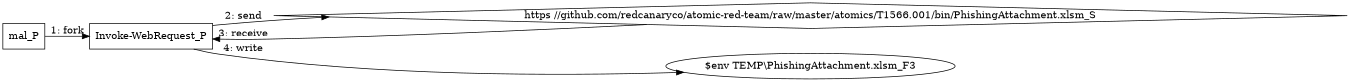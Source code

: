 digraph "T1566.001" {
rankdir="LR"
size="9"
fixedsize="false"
splines="true"
nodesep=0.3
ranksep=0
fontsize=10
overlap="scalexy"
engine= "neato"
	"mal_P" [node_type=Process shape=box]
	"Invoke-WebRequest_P" [node_type=Process shape=box]
	"https //github.com/redcanaryco/atomic-red-team/raw/master/atomics/T1566.001/bin/PhishingAttachment.xlsm_S" [node_type=Socket shape=diamond]
	"$env TEMP\\PhishingAttachment.xlsm_F3" [node_type=File shape=ellipse]
	"mal_P" -> "Invoke-WebRequest_P" [label="1: fork"]
	"Invoke-WebRequest_P" -> "https //github.com/redcanaryco/atomic-red-team/raw/master/atomics/T1566.001/bin/PhishingAttachment.xlsm_S" [label="2: send"]
	"https //github.com/redcanaryco/atomic-red-team/raw/master/atomics/T1566.001/bin/PhishingAttachment.xlsm_S" -> "Invoke-WebRequest_P" [label="3: receive"]
	"Invoke-WebRequest_P" -> "$env TEMP\\PhishingAttachment.xlsm_F3" [label="4: write"]
}
